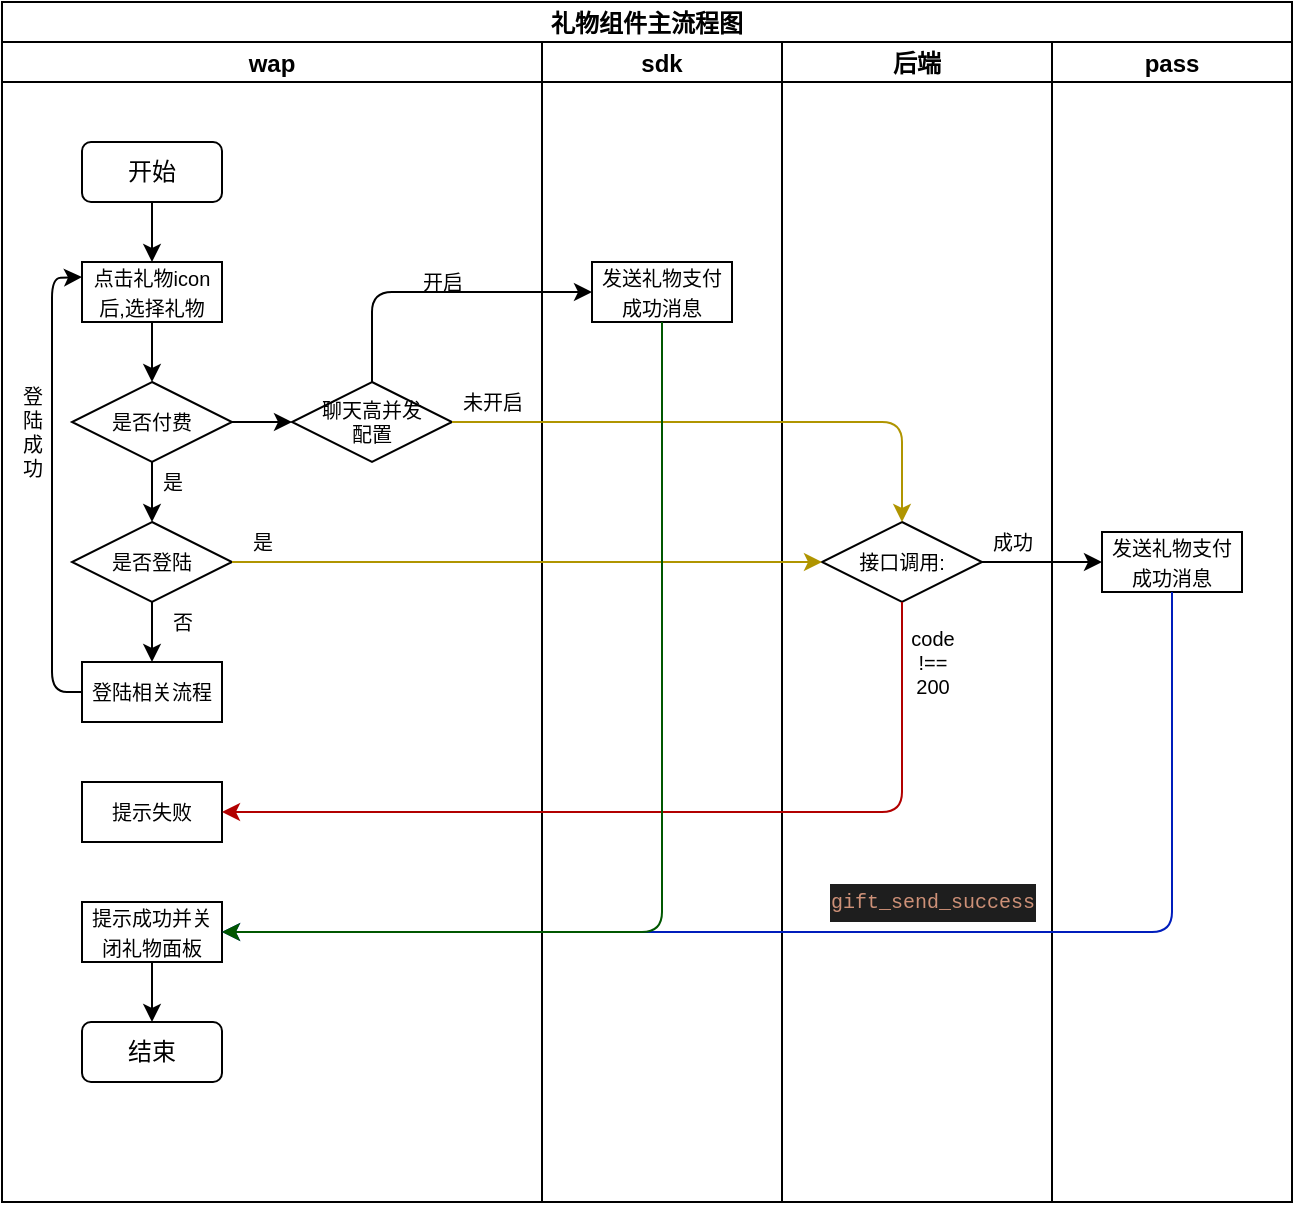 <mxfile>
    <diagram id="QSWu9Wnhy0qAhUBLh6C_" name="第 1 页">
        <mxGraphModel dx="700" dy="1515" grid="1" gridSize="10" guides="1" tooltips="1" connect="1" arrows="1" fold="1" page="1" pageScale="1" pageWidth="827" pageHeight="1169" math="0" shadow="0">
            <root>
                <mxCell id="0"/>
                <mxCell id="1" parent="0"/>
                <mxCell id="10" value="礼物组件主流程图" style="swimlane;childLayout=stackLayout;resizeParent=1;resizeParentMax=0;startSize=20;" vertex="1" parent="1">
                    <mxGeometry x="120" y="-120" width="645" height="600" as="geometry"/>
                </mxCell>
                <mxCell id="11" value="wap" style="swimlane;startSize=20;" vertex="1" parent="10">
                    <mxGeometry y="20" width="270" height="580" as="geometry"/>
                </mxCell>
                <mxCell id="21" style="edgeStyle=none;html=1;exitX=0.5;exitY=1;exitDx=0;exitDy=0;entryX=0.5;entryY=0;entryDx=0;entryDy=0;" edge="1" parent="11" source="15" target="20">
                    <mxGeometry relative="1" as="geometry"/>
                </mxCell>
                <mxCell id="15" value="开始" style="rounded=1;whiteSpace=wrap;html=1;" vertex="1" parent="11">
                    <mxGeometry x="40" y="50" width="70" height="30" as="geometry"/>
                </mxCell>
                <mxCell id="27" value="" style="edgeStyle=none;html=1;fontSize=10;" edge="1" parent="11" source="20" target="26">
                    <mxGeometry relative="1" as="geometry"/>
                </mxCell>
                <mxCell id="20" value="&lt;font style=&quot;font-size: 10px&quot;&gt;点击礼物icon后,选择礼物&lt;/font&gt;" style="rounded=0;whiteSpace=wrap;html=1;" vertex="1" parent="11">
                    <mxGeometry x="40" y="110" width="70" height="30" as="geometry"/>
                </mxCell>
                <mxCell id="31" value="" style="edgeStyle=none;html=1;fontSize=10;" edge="1" parent="11" source="26" target="30">
                    <mxGeometry relative="1" as="geometry"/>
                </mxCell>
                <mxCell id="63" value="" style="edgeStyle=none;html=1;fontSize=10;" edge="1" parent="11" source="26" target="56">
                    <mxGeometry relative="1" as="geometry"/>
                </mxCell>
                <mxCell id="26" value="是否付费" style="rhombus;whiteSpace=wrap;html=1;fontSize=10;" vertex="1" parent="11">
                    <mxGeometry x="35" y="170" width="80" height="40" as="geometry"/>
                </mxCell>
                <mxCell id="34" value="" style="edgeStyle=none;html=1;fontSize=10;" edge="1" parent="11" source="30" target="33">
                    <mxGeometry relative="1" as="geometry"/>
                </mxCell>
                <mxCell id="30" value="是否登陆" style="rhombus;whiteSpace=wrap;html=1;fontSize=10;" vertex="1" parent="11">
                    <mxGeometry x="35" y="240" width="80" height="40" as="geometry"/>
                </mxCell>
                <mxCell id="35" style="edgeStyle=none;html=1;exitX=0;exitY=0.5;exitDx=0;exitDy=0;entryX=0;entryY=0.25;entryDx=0;entryDy=0;fontSize=10;" edge="1" parent="11" source="33" target="20">
                    <mxGeometry relative="1" as="geometry">
                        <Array as="points">
                            <mxPoint x="25" y="325"/>
                            <mxPoint x="25" y="270"/>
                            <mxPoint x="25" y="220"/>
                            <mxPoint x="25" y="118"/>
                        </Array>
                    </mxGeometry>
                </mxCell>
                <mxCell id="33" value="&lt;font style=&quot;font-size: 10px&quot;&gt;登陆相关流程&lt;/font&gt;" style="rounded=0;whiteSpace=wrap;html=1;" vertex="1" parent="11">
                    <mxGeometry x="40" y="310" width="70" height="30" as="geometry"/>
                </mxCell>
                <mxCell id="37" value="登&lt;br&gt;陆&lt;br&gt;成&lt;br&gt;功" style="text;html=1;align=center;verticalAlign=middle;resizable=0;points=[];autosize=1;strokeColor=none;fillColor=none;fontSize=10;" vertex="1" parent="11">
                    <mxGeometry y="170" width="30" height="50" as="geometry"/>
                </mxCell>
                <mxCell id="38" value="是" style="text;html=1;align=center;verticalAlign=middle;resizable=0;points=[];autosize=1;strokeColor=none;fillColor=none;fontSize=10;" vertex="1" parent="11">
                    <mxGeometry x="70" y="210" width="30" height="20" as="geometry"/>
                </mxCell>
                <mxCell id="44" value="是" style="text;html=1;align=center;verticalAlign=middle;resizable=0;points=[];autosize=1;strokeColor=none;fillColor=none;fontSize=10;" vertex="1" parent="11">
                    <mxGeometry x="115" y="240" width="30" height="20" as="geometry"/>
                </mxCell>
                <mxCell id="18" value="&lt;font style=&quot;font-size: 10px&quot;&gt;提示失败&lt;/font&gt;" style="rounded=0;whiteSpace=wrap;html=1;" vertex="1" parent="11">
                    <mxGeometry x="40" y="370" width="70" height="30" as="geometry"/>
                </mxCell>
                <mxCell id="52" value="" style="edgeStyle=none;html=1;fontSize=10;" edge="1" parent="11" source="50" target="51">
                    <mxGeometry relative="1" as="geometry"/>
                </mxCell>
                <mxCell id="50" value="&lt;font style=&quot;font-size: 10px&quot;&gt;提示成功并关闭礼物面板&lt;/font&gt;" style="rounded=0;whiteSpace=wrap;html=1;" vertex="1" parent="11">
                    <mxGeometry x="40" y="430" width="70" height="30" as="geometry"/>
                </mxCell>
                <mxCell id="51" value="结束" style="rounded=1;whiteSpace=wrap;html=1;" vertex="1" parent="11">
                    <mxGeometry x="40" y="490" width="70" height="30" as="geometry"/>
                </mxCell>
                <mxCell id="56" value="聊天高并发&lt;br&gt;配置" style="rhombus;whiteSpace=wrap;html=1;fontSize=10;" vertex="1" parent="11">
                    <mxGeometry x="145" y="170" width="80" height="40" as="geometry"/>
                </mxCell>
                <mxCell id="65" value="未开启" style="text;html=1;align=center;verticalAlign=middle;resizable=0;points=[];autosize=1;strokeColor=none;fillColor=none;fontSize=10;" vertex="1" parent="11">
                    <mxGeometry x="220" y="170" width="50" height="20" as="geometry"/>
                </mxCell>
                <mxCell id="69" value="开启" style="text;html=1;align=center;verticalAlign=middle;resizable=0;points=[];autosize=1;strokeColor=none;fillColor=none;fontSize=10;" vertex="1" parent="11">
                    <mxGeometry x="200" y="110" width="40" height="20" as="geometry"/>
                </mxCell>
                <mxCell id="66" value="sdk" style="swimlane;startSize=20;" vertex="1" parent="10">
                    <mxGeometry x="270" y="20" width="120" height="580" as="geometry"/>
                </mxCell>
                <mxCell id="67" value="&lt;font style=&quot;font-size: 10px&quot;&gt;发送礼物支付成功消息&lt;/font&gt;" style="rounded=0;whiteSpace=wrap;html=1;" vertex="1" parent="66">
                    <mxGeometry x="25" y="110" width="70" height="30" as="geometry"/>
                </mxCell>
                <mxCell id="12" value="后端" style="swimlane;startSize=20;" vertex="1" parent="10">
                    <mxGeometry x="390" y="20" width="135" height="580" as="geometry"/>
                </mxCell>
                <mxCell id="24" value="接口调用:" style="rhombus;whiteSpace=wrap;html=1;fontSize=10;" vertex="1" parent="12">
                    <mxGeometry x="20" y="240" width="80" height="40" as="geometry"/>
                </mxCell>
                <mxCell id="47" value="code&lt;br&gt;!==&lt;br&gt;200" style="text;html=1;align=center;verticalAlign=middle;resizable=0;points=[];autosize=1;strokeColor=none;fillColor=none;fontSize=10;" vertex="1" parent="12">
                    <mxGeometry x="55" y="290" width="40" height="40" as="geometry"/>
                </mxCell>
                <mxCell id="54" value="成功" style="text;html=1;align=center;verticalAlign=middle;resizable=0;points=[];autosize=1;strokeColor=none;fillColor=none;fontSize=10;" vertex="1" parent="12">
                    <mxGeometry x="95" y="240" width="40" height="20" as="geometry"/>
                </mxCell>
                <mxCell id="55" value="&lt;div style=&quot;color: rgb(212 , 212 , 212) ; background-color: rgb(30 , 30 , 30) ; font-family: &amp;#34;consolas&amp;#34; , &amp;#34;courier new&amp;#34; , monospace ; line-height: 19px&quot;&gt;&lt;span style=&quot;color: rgb(206 , 145 , 120)&quot;&gt;&lt;font style=&quot;font-size: 10px&quot;&gt;gift_send_success&lt;/font&gt;&lt;/span&gt;&lt;/div&gt;" style="text;html=1;align=center;verticalAlign=middle;resizable=0;points=[];autosize=1;strokeColor=none;fillColor=none;fontSize=10;" vertex="1" parent="12">
                    <mxGeometry x="20" y="420" width="110" height="20" as="geometry"/>
                </mxCell>
                <mxCell id="13" value="pass" style="swimlane;startSize=20;" vertex="1" parent="10">
                    <mxGeometry x="525" y="20" width="120" height="580" as="geometry"/>
                </mxCell>
                <mxCell id="48" value="&lt;font style=&quot;font-size: 10px&quot;&gt;发送礼物支付成功消息&lt;/font&gt;" style="rounded=0;whiteSpace=wrap;html=1;" vertex="1" parent="13">
                    <mxGeometry x="25" y="245" width="70" height="30" as="geometry"/>
                </mxCell>
                <mxCell id="46" value="" style="edgeStyle=none;html=1;fontSize=10;entryX=1;entryY=0.5;entryDx=0;entryDy=0;fillColor=#e51400;strokeColor=#B20000;" edge="1" parent="10" source="24" target="18">
                    <mxGeometry relative="1" as="geometry">
                        <mxPoint x="205" y="380" as="targetPoint"/>
                        <Array as="points">
                            <mxPoint x="450" y="405"/>
                        </Array>
                    </mxGeometry>
                </mxCell>
                <mxCell id="49" value="" style="edgeStyle=none;html=1;fontSize=10;" edge="1" parent="10" source="24" target="48">
                    <mxGeometry relative="1" as="geometry"/>
                </mxCell>
                <mxCell id="53" value="" style="edgeStyle=none;html=1;fontSize=10;entryX=1;entryY=0.5;entryDx=0;entryDy=0;fillColor=#0050ef;strokeColor=#001DBC;" edge="1" parent="10" source="48" target="50">
                    <mxGeometry relative="1" as="geometry">
                        <mxPoint x="325" y="470" as="targetPoint"/>
                        <Array as="points">
                            <mxPoint x="585" y="465"/>
                        </Array>
                    </mxGeometry>
                </mxCell>
                <mxCell id="45" style="edgeStyle=none;html=1;exitX=1;exitY=0.5;exitDx=0;exitDy=0;fontSize=10;entryX=0;entryY=0.5;entryDx=0;entryDy=0;fillColor=#e3c800;strokeColor=#B09500;" edge="1" parent="10" source="30" target="24">
                    <mxGeometry relative="1" as="geometry">
                        <mxPoint x="150.0" y="279.793" as="targetPoint"/>
                    </mxGeometry>
                </mxCell>
                <mxCell id="64" style="edgeStyle=none;html=1;entryX=0.5;entryY=0;entryDx=0;entryDy=0;fontSize=10;exitX=1;exitY=0.5;exitDx=0;exitDy=0;fillColor=#e3c800;strokeColor=#B09500;" edge="1" parent="10" source="56" target="24">
                    <mxGeometry relative="1" as="geometry">
                        <Array as="points">
                            <mxPoint x="450" y="210"/>
                        </Array>
                    </mxGeometry>
                </mxCell>
                <mxCell id="68" value="" style="edgeStyle=none;html=1;fontSize=10;entryX=0;entryY=0.5;entryDx=0;entryDy=0;" edge="1" parent="10" source="56" target="67">
                    <mxGeometry relative="1" as="geometry">
                        <mxPoint x="185" y="110" as="targetPoint"/>
                        <Array as="points">
                            <mxPoint x="185" y="145"/>
                        </Array>
                    </mxGeometry>
                </mxCell>
                <mxCell id="70" value="" style="edgeStyle=none;html=1;fontSize=10;entryX=1;entryY=0.5;entryDx=0;entryDy=0;fillColor=#008a00;strokeColor=#005700;" edge="1" parent="10" source="67" target="50">
                    <mxGeometry relative="1" as="geometry">
                        <mxPoint x="330" y="240" as="targetPoint"/>
                        <Array as="points">
                            <mxPoint x="330" y="465"/>
                        </Array>
                    </mxGeometry>
                </mxCell>
                <mxCell id="39" value="否" style="text;html=1;align=center;verticalAlign=middle;resizable=0;points=[];autosize=1;strokeColor=none;fillColor=none;fontSize=10;" vertex="1" parent="1">
                    <mxGeometry x="195" y="180" width="30" height="20" as="geometry"/>
                </mxCell>
            </root>
        </mxGraphModel>
    </diagram>
</mxfile>